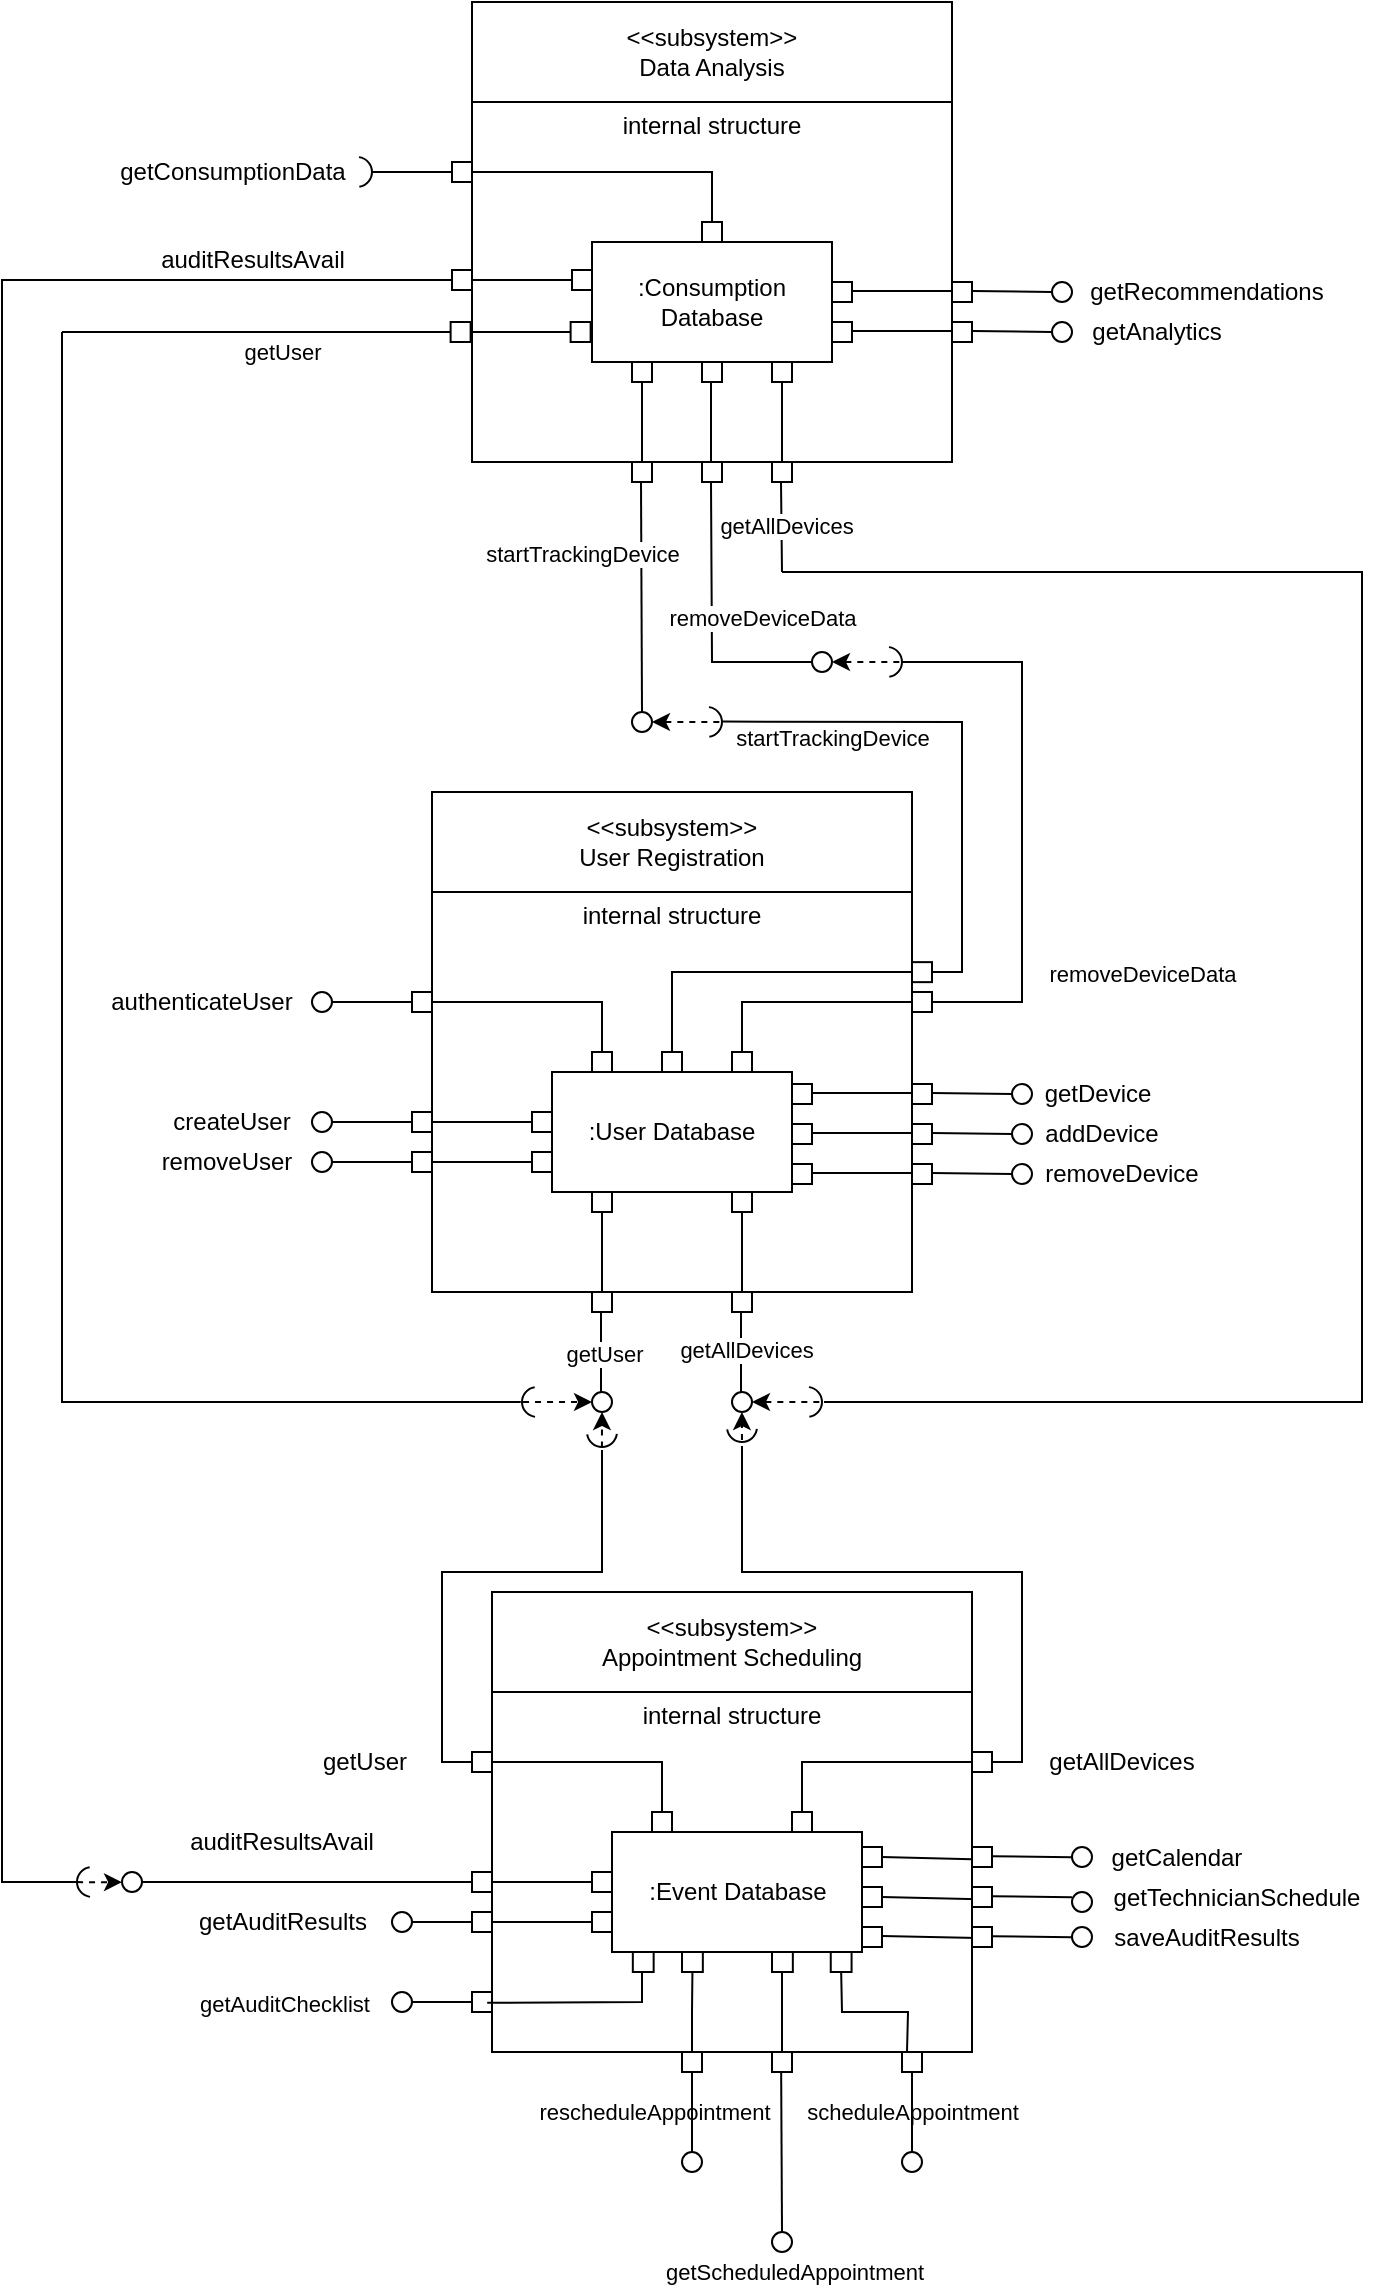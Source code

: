 <mxfile version="22.0.4" type="device">
  <diagram name="Page-1" id="dHleDttF6AtllguyhROY">
    <mxGraphModel dx="1395" dy="1728" grid="1" gridSize="10" guides="1" tooltips="1" connect="1" arrows="1" fold="1" page="1" pageScale="1" pageWidth="850" pageHeight="1100" math="0" shadow="0">
      <root>
        <mxCell id="0" />
        <mxCell id="1" parent="0" />
        <mxCell id="Sj_7jXGFg_JzI0JZr41N-35" value="" style="endArrow=none;html=1;rounded=0;" parent="1" edge="1">
          <mxGeometry width="50" height="50" relative="1" as="geometry">
            <mxPoint x="130" y="-5" as="sourcePoint" />
            <mxPoint x="130" y="-5" as="targetPoint" />
          </mxGeometry>
        </mxCell>
        <mxCell id="Sj_7jXGFg_JzI0JZr41N-37" value="" style="endArrow=none;html=1;rounded=0;" parent="1" edge="1">
          <mxGeometry width="50" height="50" relative="1" as="geometry">
            <mxPoint x="120" y="5" as="sourcePoint" />
            <mxPoint x="120" y="5" as="targetPoint" />
          </mxGeometry>
        </mxCell>
        <mxCell id="Sj_7jXGFg_JzI0JZr41N-39" value="" style="endArrow=none;html=1;rounded=0;" parent="1" edge="1">
          <mxGeometry width="50" height="50" relative="1" as="geometry">
            <mxPoint x="130" y="15" as="sourcePoint" />
            <mxPoint x="130" y="15" as="targetPoint" />
          </mxGeometry>
        </mxCell>
        <mxCell id="Odqidb019zM3sSSgfW9l-13" value="" style="group" parent="1" vertex="1" connectable="0">
          <mxGeometry x="255" y="410" width="240" height="305" as="geometry" />
        </mxCell>
        <mxCell id="Odqidb019zM3sSSgfW9l-10" value="" style="rounded=0;whiteSpace=wrap;html=1;" parent="Odqidb019zM3sSSgfW9l-13" vertex="1">
          <mxGeometry width="240" height="230" as="geometry" />
        </mxCell>
        <mxCell id="Odqidb019zM3sSSgfW9l-11" value="" style="rounded=0;whiteSpace=wrap;html=1;" parent="Odqidb019zM3sSSgfW9l-13" vertex="1">
          <mxGeometry y="-20" width="240" height="50" as="geometry" />
        </mxCell>
        <mxCell id="Odqidb019zM3sSSgfW9l-12" value="&amp;lt;&amp;lt;subsystem&amp;gt;&amp;gt; User Registration" style="text;html=1;strokeColor=none;fillColor=none;align=center;verticalAlign=middle;whiteSpace=wrap;rounded=0;" parent="Odqidb019zM3sSSgfW9l-13" vertex="1">
          <mxGeometry x="65" y="-16.75" width="110" height="43.5" as="geometry" />
        </mxCell>
        <mxCell id="Odqidb019zM3sSSgfW9l-15" value="internal structure" style="text;html=1;strokeColor=none;fillColor=none;align=center;verticalAlign=middle;whiteSpace=wrap;rounded=0;" parent="Odqidb019zM3sSSgfW9l-13" vertex="1">
          <mxGeometry x="60" y="26.75" width="120" height="30" as="geometry" />
        </mxCell>
        <mxCell id="Odqidb019zM3sSSgfW9l-17" value="" style="group" parent="Odqidb019zM3sSSgfW9l-13" vertex="1" connectable="0">
          <mxGeometry x="60" y="120" width="120" height="60" as="geometry" />
        </mxCell>
        <mxCell id="Odqidb019zM3sSSgfW9l-14" value="" style="rounded=0;whiteSpace=wrap;html=1;" parent="Odqidb019zM3sSSgfW9l-17" vertex="1">
          <mxGeometry width="120" height="60" as="geometry" />
        </mxCell>
        <mxCell id="Odqidb019zM3sSSgfW9l-16" value=":User Database" style="text;html=1;strokeColor=none;fillColor=none;align=center;verticalAlign=middle;whiteSpace=wrap;rounded=0;" parent="Odqidb019zM3sSSgfW9l-17" vertex="1">
          <mxGeometry x="15" y="15" width="90" height="30" as="geometry" />
        </mxCell>
        <mxCell id="Odqidb019zM3sSSgfW9l-55" value="" style="rounded=0;whiteSpace=wrap;html=1;" parent="Odqidb019zM3sSSgfW9l-13" vertex="1">
          <mxGeometry x="80" y="110" width="10" height="10" as="geometry" />
        </mxCell>
        <mxCell id="Odqidb019zM3sSSgfW9l-56" value="" style="rounded=0;whiteSpace=wrap;html=1;" parent="Odqidb019zM3sSSgfW9l-13" vertex="1">
          <mxGeometry x="150" y="110" width="10" height="10" as="geometry" />
        </mxCell>
        <mxCell id="Odqidb019zM3sSSgfW9l-25" value="" style="rounded=0;whiteSpace=wrap;html=1;" parent="Odqidb019zM3sSSgfW9l-13" vertex="1">
          <mxGeometry x="50" y="140" width="10" height="10" as="geometry" />
        </mxCell>
        <mxCell id="Odqidb019zM3sSSgfW9l-39" value="" style="rounded=0;whiteSpace=wrap;html=1;" parent="Odqidb019zM3sSSgfW9l-13" vertex="1">
          <mxGeometry x="50" y="160" width="10" height="10" as="geometry" />
        </mxCell>
        <mxCell id="Odqidb019zM3sSSgfW9l-34" value="" style="rounded=0;whiteSpace=wrap;html=1;" parent="Odqidb019zM3sSSgfW9l-13" vertex="1">
          <mxGeometry x="-10" y="140" width="10" height="10" as="geometry" />
        </mxCell>
        <mxCell id="Odqidb019zM3sSSgfW9l-27" value="" style="endArrow=none;html=1;rounded=0;entryX=0;entryY=0.5;entryDx=0;entryDy=0;" parent="Odqidb019zM3sSSgfW9l-13" source="Odqidb019zM3sSSgfW9l-34" target="Odqidb019zM3sSSgfW9l-25" edge="1">
          <mxGeometry width="50" height="50" relative="1" as="geometry">
            <mxPoint x="-50" y="145" as="sourcePoint" />
            <mxPoint x="20" y="145" as="targetPoint" />
          </mxGeometry>
        </mxCell>
        <mxCell id="Odqidb019zM3sSSgfW9l-71" value="" style="rounded=0;whiteSpace=wrap;html=1;" parent="Odqidb019zM3sSSgfW9l-13" vertex="1">
          <mxGeometry x="180" y="146" width="10" height="10" as="geometry" />
        </mxCell>
        <mxCell id="Odqidb019zM3sSSgfW9l-72" value="" style="rounded=0;whiteSpace=wrap;html=1;" parent="Odqidb019zM3sSSgfW9l-13" vertex="1">
          <mxGeometry x="180" y="166" width="10" height="10" as="geometry" />
        </mxCell>
        <mxCell id="Odqidb019zM3sSSgfW9l-73" value="" style="rounded=0;whiteSpace=wrap;html=1;" parent="Odqidb019zM3sSSgfW9l-13" vertex="1">
          <mxGeometry x="80" y="180" width="10" height="10" as="geometry" />
        </mxCell>
        <mxCell id="Odqidb019zM3sSSgfW9l-74" value="" style="rounded=0;whiteSpace=wrap;html=1;" parent="Odqidb019zM3sSSgfW9l-13" vertex="1">
          <mxGeometry x="150" y="180" width="10" height="10" as="geometry" />
        </mxCell>
        <mxCell id="Odqidb019zM3sSSgfW9l-76" value="" style="endArrow=none;html=1;rounded=0;exitX=1;exitY=0.5;exitDx=0;exitDy=0;entryX=0;entryY=0.5;entryDx=0;entryDy=0;" parent="Odqidb019zM3sSSgfW9l-13" edge="1">
          <mxGeometry width="50" height="50" relative="1" as="geometry">
            <mxPoint x="190" y="170.5" as="sourcePoint" />
            <mxPoint x="240" y="170.5" as="targetPoint" />
            <Array as="points" />
          </mxGeometry>
        </mxCell>
        <mxCell id="Odqidb019zM3sSSgfW9l-77" value="" style="endArrow=none;html=1;rounded=0;exitX=1;exitY=0.5;exitDx=0;exitDy=0;entryX=0;entryY=0.5;entryDx=0;entryDy=0;" parent="Odqidb019zM3sSSgfW9l-13" edge="1">
          <mxGeometry width="50" height="50" relative="1" as="geometry">
            <mxPoint x="190" y="150.5" as="sourcePoint" />
            <mxPoint x="240" y="150.5" as="targetPoint" />
            <Array as="points" />
          </mxGeometry>
        </mxCell>
        <mxCell id="Odqidb019zM3sSSgfW9l-87" value="" style="rounded=0;whiteSpace=wrap;html=1;" parent="Odqidb019zM3sSSgfW9l-13" vertex="1">
          <mxGeometry x="80" y="230" width="10" height="10" as="geometry" />
        </mxCell>
        <mxCell id="Odqidb019zM3sSSgfW9l-86" value="" style="endArrow=none;html=1;rounded=0;entryX=0.5;entryY=1;entryDx=0;entryDy=0;exitX=0.5;exitY=0;exitDx=0;exitDy=0;" parent="Odqidb019zM3sSSgfW9l-13" source="Odqidb019zM3sSSgfW9l-87" target="Odqidb019zM3sSSgfW9l-73" edge="1">
          <mxGeometry width="50" height="50" relative="1" as="geometry">
            <mxPoint x="170" y="210" as="sourcePoint" />
            <mxPoint x="220" y="160" as="targetPoint" />
          </mxGeometry>
        </mxCell>
        <mxCell id="Odqidb019zM3sSSgfW9l-98" value="" style="rounded=0;whiteSpace=wrap;html=1;" parent="Odqidb019zM3sSSgfW9l-13" vertex="1">
          <mxGeometry x="150" y="230" width="10" height="10" as="geometry" />
        </mxCell>
        <mxCell id="Odqidb019zM3sSSgfW9l-99" value="" style="endArrow=none;html=1;rounded=0;entryX=0.5;entryY=1;entryDx=0;entryDy=0;exitX=0.5;exitY=0;exitDx=0;exitDy=0;" parent="Odqidb019zM3sSSgfW9l-13" source="Odqidb019zM3sSSgfW9l-98" target="Odqidb019zM3sSSgfW9l-74" edge="1">
          <mxGeometry width="50" height="50" relative="1" as="geometry">
            <mxPoint x="220" y="210" as="sourcePoint" />
            <mxPoint x="145" y="190" as="targetPoint" />
          </mxGeometry>
        </mxCell>
        <mxCell id="Odqidb019zM3sSSgfW9l-89" value="" style="endArrow=none;html=1;rounded=0;entryX=0.5;entryY=1;entryDx=0;entryDy=0;exitX=0.5;exitY=0;exitDx=0;exitDy=0;" parent="Odqidb019zM3sSSgfW9l-13" edge="1">
          <mxGeometry width="50" height="50" relative="1" as="geometry">
            <mxPoint x="84.5" y="280" as="sourcePoint" />
            <mxPoint x="84.5" y="240" as="targetPoint" />
          </mxGeometry>
        </mxCell>
        <mxCell id="Odqidb019zM3sSSgfW9l-101" value="getUser" style="edgeLabel;html=1;align=center;verticalAlign=middle;resizable=0;points=[];" parent="Odqidb019zM3sSSgfW9l-89" vertex="1" connectable="0">
          <mxGeometry x="-0.05" relative="1" as="geometry">
            <mxPoint x="1" as="offset" />
          </mxGeometry>
        </mxCell>
        <mxCell id="Odqidb019zM3sSSgfW9l-100" value="" style="endArrow=none;html=1;rounded=0;entryX=0.5;entryY=1;entryDx=0;entryDy=0;exitX=0.5;exitY=0;exitDx=0;exitDy=0;" parent="Odqidb019zM3sSSgfW9l-13" edge="1">
          <mxGeometry width="50" height="50" relative="1" as="geometry">
            <mxPoint x="154.5" y="280" as="sourcePoint" />
            <mxPoint x="154.5" y="240" as="targetPoint" />
          </mxGeometry>
        </mxCell>
        <mxCell id="Odqidb019zM3sSSgfW9l-102" value="getAllDevices" style="edgeLabel;html=1;align=center;verticalAlign=middle;resizable=0;points=[];" parent="Odqidb019zM3sSSgfW9l-100" vertex="1" connectable="0">
          <mxGeometry x="0.05" y="-1" relative="1" as="geometry">
            <mxPoint x="1" as="offset" />
          </mxGeometry>
        </mxCell>
        <mxCell id="Odqidb019zM3sSSgfW9l-105" value="" style="ellipse;whiteSpace=wrap;html=1;" parent="Odqidb019zM3sSSgfW9l-13" vertex="1">
          <mxGeometry x="80" y="280" width="10" height="10" as="geometry" />
        </mxCell>
        <mxCell id="Odqidb019zM3sSSgfW9l-106" value="" style="ellipse;whiteSpace=wrap;html=1;" parent="Odqidb019zM3sSSgfW9l-13" vertex="1">
          <mxGeometry x="150" y="280" width="10" height="10" as="geometry" />
        </mxCell>
        <mxCell id="Odqidb019zM3sSSgfW9l-287" value="" style="rounded=0;whiteSpace=wrap;html=1;" parent="Odqidb019zM3sSSgfW9l-13" vertex="1">
          <mxGeometry x="115" y="110" width="10" height="10" as="geometry" />
        </mxCell>
        <mxCell id="Odqidb019zM3sSSgfW9l-304" value="" style="verticalLabelPosition=bottom;verticalAlign=top;html=1;shape=mxgraph.basic.arc;startAngle=0.521;endAngle=0.975;rotation=-180;" parent="Odqidb019zM3sSSgfW9l-13" vertex="1">
          <mxGeometry x="180" y="277.5" width="15" height="15" as="geometry" />
        </mxCell>
        <mxCell id="Odqidb019zM3sSSgfW9l-309" value="" style="verticalLabelPosition=bottom;verticalAlign=top;html=1;shape=mxgraph.basic.arc;startAngle=0.521;endAngle=0.975;rotation=-90;" parent="Odqidb019zM3sSSgfW9l-13" vertex="1">
          <mxGeometry x="147.5" y="290" width="15" height="15" as="geometry" />
        </mxCell>
        <mxCell id="2CTEPww6coDi6PycwEIm-10" style="edgeStyle=orthogonalEdgeStyle;rounded=0;orthogonalLoop=1;jettySize=auto;html=1;entryX=0.5;entryY=1;entryDx=0;entryDy=0;dashed=1;" parent="Odqidb019zM3sSSgfW9l-13" edge="1">
          <mxGeometry relative="1" as="geometry">
            <mxPoint x="154.95" y="290" as="targetPoint" />
            <mxPoint x="155" y="310" as="sourcePoint" />
          </mxGeometry>
        </mxCell>
        <mxCell id="2CTEPww6coDi6PycwEIm-11" style="edgeStyle=orthogonalEdgeStyle;rounded=0;orthogonalLoop=1;jettySize=auto;html=1;exitX=0.089;exitY=0.501;exitDx=0;exitDy=0;exitPerimeter=0;entryX=1;entryY=0.5;entryDx=0;entryDy=0;dashed=1;" parent="Odqidb019zM3sSSgfW9l-13" source="Odqidb019zM3sSSgfW9l-304" target="Odqidb019zM3sSSgfW9l-106" edge="1">
          <mxGeometry relative="1" as="geometry">
            <mxPoint x="150" y="284.95" as="targetPoint" />
            <mxPoint x="116" y="284.95" as="sourcePoint" />
          </mxGeometry>
        </mxCell>
        <mxCell id="tNBDgdADxHBjt_RJ42FM-6" value="" style="rounded=0;whiteSpace=wrap;html=1;" parent="Odqidb019zM3sSSgfW9l-13" vertex="1">
          <mxGeometry x="180" y="126" width="10" height="10" as="geometry" />
        </mxCell>
        <mxCell id="tNBDgdADxHBjt_RJ42FM-7" value="" style="endArrow=none;html=1;rounded=0;exitX=1;exitY=0.5;exitDx=0;exitDy=0;entryX=0;entryY=0.5;entryDx=0;entryDy=0;" parent="Odqidb019zM3sSSgfW9l-13" edge="1">
          <mxGeometry width="50" height="50" relative="1" as="geometry">
            <mxPoint x="190" y="130.5" as="sourcePoint" />
            <mxPoint x="240" y="130.5" as="targetPoint" />
            <Array as="points" />
          </mxGeometry>
        </mxCell>
        <mxCell id="Odqidb019zM3sSSgfW9l-22" value="" style="endArrow=none;html=1;rounded=0;" parent="1" source="Odqidb019zM3sSSgfW9l-25" edge="1">
          <mxGeometry width="50" height="50" relative="1" as="geometry">
            <mxPoint x="205" y="554.5" as="sourcePoint" />
            <mxPoint x="315" y="554.5" as="targetPoint" />
          </mxGeometry>
        </mxCell>
        <mxCell id="Odqidb019zM3sSSgfW9l-28" value="" style="ellipse;whiteSpace=wrap;html=1;" parent="1" vertex="1">
          <mxGeometry x="195" y="550" width="10" height="10" as="geometry" />
        </mxCell>
        <mxCell id="Odqidb019zM3sSSgfW9l-35" value="" style="endArrow=none;html=1;rounded=0;" parent="1" target="Odqidb019zM3sSSgfW9l-34" edge="1">
          <mxGeometry width="50" height="50" relative="1" as="geometry">
            <mxPoint x="205" y="555" as="sourcePoint" />
            <mxPoint x="310" y="555" as="targetPoint" />
          </mxGeometry>
        </mxCell>
        <mxCell id="Odqidb019zM3sSSgfW9l-37" value="createUser" style="text;html=1;strokeColor=none;fillColor=none;align=center;verticalAlign=middle;whiteSpace=wrap;rounded=0;" parent="1" vertex="1">
          <mxGeometry x="120" y="540" width="70" height="30" as="geometry" />
        </mxCell>
        <mxCell id="Odqidb019zM3sSSgfW9l-40" value="" style="endArrow=none;html=1;rounded=0;" parent="1" target="Odqidb019zM3sSSgfW9l-41" edge="1">
          <mxGeometry width="50" height="50" relative="1" as="geometry">
            <mxPoint x="205" y="575" as="sourcePoint" />
            <mxPoint x="310" y="575" as="targetPoint" />
          </mxGeometry>
        </mxCell>
        <mxCell id="Odqidb019zM3sSSgfW9l-41" value="" style="rounded=0;whiteSpace=wrap;html=1;" parent="1" vertex="1">
          <mxGeometry x="245" y="570" width="10" height="10" as="geometry" />
        </mxCell>
        <mxCell id="Odqidb019zM3sSSgfW9l-43" value="removeUser" style="text;html=1;strokeColor=none;fillColor=none;align=center;verticalAlign=middle;whiteSpace=wrap;rounded=0;" parent="1" vertex="1">
          <mxGeometry x="110" y="560" width="85" height="30" as="geometry" />
        </mxCell>
        <mxCell id="Odqidb019zM3sSSgfW9l-45" value="" style="endArrow=none;html=1;rounded=0;exitX=1;exitY=0.5;exitDx=0;exitDy=0;entryX=0;entryY=0.5;entryDx=0;entryDy=0;" parent="1" source="Odqidb019zM3sSSgfW9l-41" target="Odqidb019zM3sSSgfW9l-39" edge="1">
          <mxGeometry width="50" height="50" relative="1" as="geometry">
            <mxPoint x="273" y="565" as="sourcePoint" />
            <mxPoint x="275" y="575" as="targetPoint" />
            <Array as="points" />
          </mxGeometry>
        </mxCell>
        <mxCell id="Odqidb019zM3sSSgfW9l-46" value="" style="ellipse;whiteSpace=wrap;html=1;" parent="1" vertex="1">
          <mxGeometry x="195" y="570" width="10" height="10" as="geometry" />
        </mxCell>
        <mxCell id="Odqidb019zM3sSSgfW9l-47" value="" style="endArrow=none;html=1;rounded=0;entryX=0.5;entryY=0;entryDx=0;entryDy=0;" parent="1" source="Odqidb019zM3sSSgfW9l-63" target="Odqidb019zM3sSSgfW9l-55" edge="1">
          <mxGeometry width="50" height="50" relative="1" as="geometry">
            <mxPoint x="205" y="500" as="sourcePoint" />
            <mxPoint x="355" y="510" as="targetPoint" />
            <Array as="points">
              <mxPoint x="340" y="495" />
            </Array>
          </mxGeometry>
        </mxCell>
        <mxCell id="Odqidb019zM3sSSgfW9l-49" value="authenticateUser" style="text;html=1;strokeColor=none;fillColor=none;align=center;verticalAlign=middle;whiteSpace=wrap;rounded=0;" parent="1" vertex="1">
          <mxGeometry x="85" y="480" width="110" height="30" as="geometry" />
        </mxCell>
        <mxCell id="Odqidb019zM3sSSgfW9l-50" value="" style="ellipse;whiteSpace=wrap;html=1;" parent="1" vertex="1">
          <mxGeometry x="195" y="490" width="10" height="10" as="geometry" />
        </mxCell>
        <mxCell id="Odqidb019zM3sSSgfW9l-57" value="" style="endArrow=none;html=1;rounded=0;exitX=0.5;exitY=0;exitDx=0;exitDy=0;entryX=-0.004;entryY=0.496;entryDx=0;entryDy=0;entryPerimeter=0;" parent="1" source="Odqidb019zM3sSSgfW9l-56" target="tNBDgdADxHBjt_RJ42FM-19" edge="1">
          <mxGeometry width="50" height="50" relative="1" as="geometry">
            <mxPoint x="345" y="500" as="sourcePoint" />
            <mxPoint x="550" y="320" as="targetPoint" />
            <Array as="points">
              <mxPoint x="410" y="495" />
              <mxPoint x="550" y="495" />
              <mxPoint x="550" y="325" />
            </Array>
          </mxGeometry>
        </mxCell>
        <mxCell id="tNBDgdADxHBjt_RJ42FM-23" value="removeDeviceData" style="edgeLabel;html=1;align=center;verticalAlign=middle;resizable=0;points=[];" parent="Odqidb019zM3sSSgfW9l-57" vertex="1" connectable="0">
          <mxGeometry x="0.38" y="-1" relative="1" as="geometry">
            <mxPoint x="59" y="93" as="offset" />
          </mxGeometry>
        </mxCell>
        <mxCell id="Odqidb019zM3sSSgfW9l-62" value="getDevice" style="text;html=1;strokeColor=none;fillColor=none;align=center;verticalAlign=middle;whiteSpace=wrap;rounded=0;" parent="1" vertex="1">
          <mxGeometry x="553" y="526" width="70" height="30" as="geometry" />
        </mxCell>
        <mxCell id="Odqidb019zM3sSSgfW9l-64" value="" style="endArrow=none;html=1;rounded=0;entryX=0;entryY=0.5;entryDx=0;entryDy=0;" parent="1" source="Odqidb019zM3sSSgfW9l-50" target="Odqidb019zM3sSSgfW9l-63" edge="1">
          <mxGeometry width="50" height="50" relative="1" as="geometry">
            <mxPoint x="205" y="495" as="sourcePoint" />
            <mxPoint x="350" y="520" as="targetPoint" />
            <Array as="points" />
          </mxGeometry>
        </mxCell>
        <mxCell id="Odqidb019zM3sSSgfW9l-63" value="" style="rounded=0;whiteSpace=wrap;html=1;" parent="1" vertex="1">
          <mxGeometry x="245" y="490" width="10" height="10" as="geometry" />
        </mxCell>
        <mxCell id="Odqidb019zM3sSSgfW9l-65" value="" style="rounded=0;whiteSpace=wrap;html=1;" parent="1" vertex="1">
          <mxGeometry x="495" y="556" width="10" height="10" as="geometry" />
        </mxCell>
        <mxCell id="Odqidb019zM3sSSgfW9l-66" value="" style="rounded=0;whiteSpace=wrap;html=1;" parent="1" vertex="1">
          <mxGeometry x="495" y="576" width="10" height="10" as="geometry" />
        </mxCell>
        <mxCell id="Odqidb019zM3sSSgfW9l-67" value="" style="rounded=0;whiteSpace=wrap;html=1;" parent="1" vertex="1">
          <mxGeometry x="495" y="490" width="10" height="10" as="geometry" />
        </mxCell>
        <mxCell id="Odqidb019zM3sSSgfW9l-80" value="addDevice" style="text;html=1;strokeColor=none;fillColor=none;align=center;verticalAlign=middle;whiteSpace=wrap;rounded=0;" parent="1" vertex="1">
          <mxGeometry x="555" y="546" width="70" height="30" as="geometry" />
        </mxCell>
        <mxCell id="Odqidb019zM3sSSgfW9l-81" value="" style="endArrow=none;html=1;rounded=0;exitX=1;exitY=0.5;exitDx=0;exitDy=0;" parent="1" source="Odqidb019zM3sSSgfW9l-78" edge="1">
          <mxGeometry width="50" height="50" relative="1" as="geometry">
            <mxPoint x="505" y="560.5" as="sourcePoint" />
            <mxPoint x="545" y="561" as="targetPoint" />
            <Array as="points" />
          </mxGeometry>
        </mxCell>
        <mxCell id="Odqidb019zM3sSSgfW9l-82" value="" style="endArrow=none;html=1;rounded=0;exitX=1;exitY=0.5;exitDx=0;exitDy=0;" parent="1" target="Odqidb019zM3sSSgfW9l-78" edge="1">
          <mxGeometry width="50" height="50" relative="1" as="geometry">
            <mxPoint x="505" y="560.5" as="sourcePoint" />
            <mxPoint x="545" y="561" as="targetPoint" />
            <Array as="points" />
          </mxGeometry>
        </mxCell>
        <mxCell id="Odqidb019zM3sSSgfW9l-78" value="" style="ellipse;whiteSpace=wrap;html=1;" parent="1" vertex="1">
          <mxGeometry x="545" y="556" width="10" height="10" as="geometry" />
        </mxCell>
        <mxCell id="Odqidb019zM3sSSgfW9l-83" value="removeDevice" style="text;html=1;strokeColor=none;fillColor=none;align=center;verticalAlign=middle;whiteSpace=wrap;rounded=0;" parent="1" vertex="1">
          <mxGeometry x="555" y="566" width="90" height="30" as="geometry" />
        </mxCell>
        <mxCell id="Odqidb019zM3sSSgfW9l-84" value="" style="endArrow=none;html=1;rounded=0;exitX=1;exitY=0.5;exitDx=0;exitDy=0;" parent="1" target="Odqidb019zM3sSSgfW9l-85" edge="1">
          <mxGeometry width="50" height="50" relative="1" as="geometry">
            <mxPoint x="505" y="580.5" as="sourcePoint" />
            <mxPoint x="545" y="581" as="targetPoint" />
            <Array as="points" />
          </mxGeometry>
        </mxCell>
        <mxCell id="Odqidb019zM3sSSgfW9l-85" value="" style="ellipse;whiteSpace=wrap;html=1;" parent="1" vertex="1">
          <mxGeometry x="545" y="576" width="10" height="10" as="geometry" />
        </mxCell>
        <mxCell id="Odqidb019zM3sSSgfW9l-164" value="" style="group" parent="1" vertex="1" connectable="0">
          <mxGeometry x="275" y="-5" width="240" height="290" as="geometry" />
        </mxCell>
        <mxCell id="Odqidb019zM3sSSgfW9l-165" value="" style="rounded=0;whiteSpace=wrap;html=1;" parent="Odqidb019zM3sSSgfW9l-164" vertex="1">
          <mxGeometry width="240" height="230" as="geometry" />
        </mxCell>
        <mxCell id="Odqidb019zM3sSSgfW9l-166" value="" style="rounded=0;whiteSpace=wrap;html=1;" parent="Odqidb019zM3sSSgfW9l-164" vertex="1">
          <mxGeometry width="240" height="50" as="geometry" />
        </mxCell>
        <mxCell id="Odqidb019zM3sSSgfW9l-167" value="&amp;lt;&amp;lt;subsystem&amp;gt;&amp;gt; Data Analysis" style="text;html=1;strokeColor=none;fillColor=none;align=center;verticalAlign=middle;whiteSpace=wrap;rounded=0;" parent="Odqidb019zM3sSSgfW9l-164" vertex="1">
          <mxGeometry x="65" y="3.25" width="110" height="43.5" as="geometry" />
        </mxCell>
        <mxCell id="Odqidb019zM3sSSgfW9l-168" value="internal structure" style="text;html=1;strokeColor=none;fillColor=none;align=center;verticalAlign=middle;whiteSpace=wrap;rounded=0;" parent="Odqidb019zM3sSSgfW9l-164" vertex="1">
          <mxGeometry x="60" y="46.75" width="120" height="30" as="geometry" />
        </mxCell>
        <mxCell id="Odqidb019zM3sSSgfW9l-169" value="" style="group" parent="Odqidb019zM3sSSgfW9l-164" vertex="1" connectable="0">
          <mxGeometry x="60" y="120" width="120" height="60" as="geometry" />
        </mxCell>
        <mxCell id="Odqidb019zM3sSSgfW9l-170" value="" style="rounded=0;whiteSpace=wrap;html=1;" parent="Odqidb019zM3sSSgfW9l-169" vertex="1">
          <mxGeometry width="120" height="60" as="geometry" />
        </mxCell>
        <mxCell id="Odqidb019zM3sSSgfW9l-171" value=":Consumption Database" style="text;html=1;strokeColor=none;fillColor=none;align=center;verticalAlign=middle;whiteSpace=wrap;rounded=0;" parent="Odqidb019zM3sSSgfW9l-169" vertex="1">
          <mxGeometry x="15" y="15" width="90" height="30" as="geometry" />
        </mxCell>
        <mxCell id="Odqidb019zM3sSSgfW9l-172" value="" style="rounded=0;whiteSpace=wrap;html=1;" parent="Odqidb019zM3sSSgfW9l-164" vertex="1">
          <mxGeometry x="115" y="110" width="10" height="10" as="geometry" />
        </mxCell>
        <mxCell id="Odqidb019zM3sSSgfW9l-175" value="" style="rounded=0;whiteSpace=wrap;html=1;" parent="Odqidb019zM3sSSgfW9l-164" vertex="1">
          <mxGeometry x="50" y="134" width="10" height="10" as="geometry" />
        </mxCell>
        <mxCell id="Odqidb019zM3sSSgfW9l-178" value="" style="rounded=0;whiteSpace=wrap;html=1;" parent="Odqidb019zM3sSSgfW9l-164" vertex="1">
          <mxGeometry x="180" y="140" width="10" height="10" as="geometry" />
        </mxCell>
        <mxCell id="Odqidb019zM3sSSgfW9l-179" value="" style="rounded=0;whiteSpace=wrap;html=1;" parent="Odqidb019zM3sSSgfW9l-164" vertex="1">
          <mxGeometry x="180" y="160" width="10" height="10" as="geometry" />
        </mxCell>
        <mxCell id="Odqidb019zM3sSSgfW9l-180" value="" style="rounded=0;whiteSpace=wrap;html=1;" parent="Odqidb019zM3sSSgfW9l-164" vertex="1">
          <mxGeometry x="80" y="180" width="10" height="10" as="geometry" />
        </mxCell>
        <mxCell id="Odqidb019zM3sSSgfW9l-181" value="" style="rounded=0;whiteSpace=wrap;html=1;" parent="Odqidb019zM3sSSgfW9l-164" vertex="1">
          <mxGeometry x="150" y="180" width="10" height="10" as="geometry" />
        </mxCell>
        <mxCell id="Odqidb019zM3sSSgfW9l-182" value="" style="endArrow=none;html=1;rounded=0;exitX=1;exitY=0.5;exitDx=0;exitDy=0;entryX=0;entryY=0.5;entryDx=0;entryDy=0;" parent="Odqidb019zM3sSSgfW9l-164" edge="1">
          <mxGeometry width="50" height="50" relative="1" as="geometry">
            <mxPoint x="190" y="164.5" as="sourcePoint" />
            <mxPoint x="240" y="164.5" as="targetPoint" />
            <Array as="points" />
          </mxGeometry>
        </mxCell>
        <mxCell id="Odqidb019zM3sSSgfW9l-183" value="" style="endArrow=none;html=1;rounded=0;exitX=1;exitY=0.5;exitDx=0;exitDy=0;entryX=0;entryY=0.5;entryDx=0;entryDy=0;" parent="Odqidb019zM3sSSgfW9l-164" edge="1">
          <mxGeometry width="50" height="50" relative="1" as="geometry">
            <mxPoint x="190" y="144.5" as="sourcePoint" />
            <mxPoint x="240" y="144.5" as="targetPoint" />
            <Array as="points" />
          </mxGeometry>
        </mxCell>
        <mxCell id="Odqidb019zM3sSSgfW9l-184" value="" style="rounded=0;whiteSpace=wrap;html=1;" parent="Odqidb019zM3sSSgfW9l-164" vertex="1">
          <mxGeometry x="80" y="230" width="10" height="10" as="geometry" />
        </mxCell>
        <mxCell id="Odqidb019zM3sSSgfW9l-185" value="" style="endArrow=none;html=1;rounded=0;entryX=0.5;entryY=1;entryDx=0;entryDy=0;exitX=0.5;exitY=0;exitDx=0;exitDy=0;" parent="Odqidb019zM3sSSgfW9l-164" source="Odqidb019zM3sSSgfW9l-184" target="Odqidb019zM3sSSgfW9l-180" edge="1">
          <mxGeometry width="50" height="50" relative="1" as="geometry">
            <mxPoint x="170" y="210" as="sourcePoint" />
            <mxPoint x="220" y="160" as="targetPoint" />
          </mxGeometry>
        </mxCell>
        <mxCell id="Odqidb019zM3sSSgfW9l-186" value="" style="rounded=0;whiteSpace=wrap;html=1;" parent="Odqidb019zM3sSSgfW9l-164" vertex="1">
          <mxGeometry x="150" y="230" width="10" height="10" as="geometry" />
        </mxCell>
        <mxCell id="Odqidb019zM3sSSgfW9l-187" value="" style="endArrow=none;html=1;rounded=0;entryX=0.5;entryY=1;entryDx=0;entryDy=0;exitX=0.5;exitY=0;exitDx=0;exitDy=0;" parent="Odqidb019zM3sSSgfW9l-164" source="Odqidb019zM3sSSgfW9l-186" target="Odqidb019zM3sSSgfW9l-181" edge="1">
          <mxGeometry width="50" height="50" relative="1" as="geometry">
            <mxPoint x="220" y="210" as="sourcePoint" />
            <mxPoint x="145" y="190" as="targetPoint" />
          </mxGeometry>
        </mxCell>
        <mxCell id="Odqidb019zM3sSSgfW9l-188" value="" style="endArrow=none;html=1;rounded=0;entryX=0.5;entryY=1;entryDx=0;entryDy=0;exitX=0.5;exitY=0;exitDx=0;exitDy=0;" parent="Odqidb019zM3sSSgfW9l-164" source="Odqidb019zM3sSSgfW9l-297" edge="1">
          <mxGeometry width="50" height="50" relative="1" as="geometry">
            <mxPoint x="85" y="290" as="sourcePoint" />
            <mxPoint x="84.5" y="240" as="targetPoint" />
          </mxGeometry>
        </mxCell>
        <mxCell id="Odqidb019zM3sSSgfW9l-189" value="startTrackingDevice" style="edgeLabel;html=1;align=center;verticalAlign=middle;resizable=0;points=[];" parent="Odqidb019zM3sSSgfW9l-188" vertex="1" connectable="0">
          <mxGeometry x="-0.05" relative="1" as="geometry">
            <mxPoint x="-30" y="-25" as="offset" />
          </mxGeometry>
        </mxCell>
        <mxCell id="Odqidb019zM3sSSgfW9l-190" value="" style="endArrow=none;html=1;rounded=0;entryX=0.5;entryY=1;entryDx=0;entryDy=0;" parent="Odqidb019zM3sSSgfW9l-164" edge="1">
          <mxGeometry width="50" height="50" relative="1" as="geometry">
            <mxPoint x="155" y="285" as="sourcePoint" />
            <mxPoint x="154.5" y="240" as="targetPoint" />
          </mxGeometry>
        </mxCell>
        <mxCell id="Odqidb019zM3sSSgfW9l-191" value="getAllDevices" style="edgeLabel;html=1;align=center;verticalAlign=middle;resizable=0;points=[];" parent="Odqidb019zM3sSSgfW9l-190" vertex="1" connectable="0">
          <mxGeometry x="0.05" y="-1" relative="1" as="geometry">
            <mxPoint x="1" as="offset" />
          </mxGeometry>
        </mxCell>
        <mxCell id="Odqidb019zM3sSSgfW9l-230" value="" style="rounded=0;whiteSpace=wrap;html=1;" parent="Odqidb019zM3sSSgfW9l-164" vertex="1">
          <mxGeometry x="115" y="180" width="10" height="10" as="geometry" />
        </mxCell>
        <mxCell id="Odqidb019zM3sSSgfW9l-231" value="" style="endArrow=none;html=1;rounded=0;entryX=0.5;entryY=1;entryDx=0;entryDy=0;exitX=0.5;exitY=0;exitDx=0;exitDy=0;" parent="Odqidb019zM3sSSgfW9l-164" edge="1">
          <mxGeometry width="50" height="50" relative="1" as="geometry">
            <mxPoint x="119.5" y="230" as="sourcePoint" />
            <mxPoint x="119.5" y="190" as="targetPoint" />
          </mxGeometry>
        </mxCell>
        <mxCell id="Odqidb019zM3sSSgfW9l-232" value="" style="endArrow=none;html=1;rounded=0;entryX=0.5;entryY=1;entryDx=0;entryDy=0;exitX=0;exitY=0.5;exitDx=0;exitDy=0;" parent="Odqidb019zM3sSSgfW9l-164" source="tNBDgdADxHBjt_RJ42FM-14" edge="1">
          <mxGeometry width="50" height="50" relative="1" as="geometry">
            <mxPoint x="165" y="330" as="sourcePoint" />
            <mxPoint x="119.5" y="240" as="targetPoint" />
            <Array as="points">
              <mxPoint x="120" y="330" />
            </Array>
          </mxGeometry>
        </mxCell>
        <mxCell id="Odqidb019zM3sSSgfW9l-233" value="removeDeviceData" style="edgeLabel;html=1;align=center;verticalAlign=middle;resizable=0;points=[];" parent="Odqidb019zM3sSSgfW9l-232" vertex="1" connectable="0">
          <mxGeometry x="0.05" y="-1" relative="1" as="geometry">
            <mxPoint x="24" y="1" as="offset" />
          </mxGeometry>
        </mxCell>
        <mxCell id="Odqidb019zM3sSSgfW9l-234" value="" style="rounded=0;whiteSpace=wrap;html=1;" parent="Odqidb019zM3sSSgfW9l-164" vertex="1">
          <mxGeometry x="115" y="230" width="10" height="10" as="geometry" />
        </mxCell>
        <mxCell id="Odqidb019zM3sSSgfW9l-194" value="" style="endArrow=none;html=1;rounded=0;" parent="1" edge="1">
          <mxGeometry width="50" height="50" relative="1" as="geometry">
            <mxPoint x="335" y="113.5" as="sourcePoint" />
            <mxPoint x="335" y="113.5" as="targetPoint" />
          </mxGeometry>
        </mxCell>
        <mxCell id="Odqidb019zM3sSSgfW9l-198" value="" style="endArrow=none;html=1;rounded=0;exitX=-0.033;exitY=0.504;exitDx=0;exitDy=0;exitPerimeter=0;" parent="1" source="Odqidb019zM3sSSgfW9l-238" target="Odqidb019zM3sSSgfW9l-199" edge="1">
          <mxGeometry width="50" height="50" relative="1" as="geometry">
            <mxPoint x="30" y="205" as="sourcePoint" />
            <mxPoint x="330" y="205" as="targetPoint" />
            <Array as="points">
              <mxPoint x="40" y="935" />
              <mxPoint x="40" y="134" />
            </Array>
          </mxGeometry>
        </mxCell>
        <mxCell id="Odqidb019zM3sSSgfW9l-199" value="" style="rounded=0;whiteSpace=wrap;html=1;" parent="1" vertex="1">
          <mxGeometry x="265" y="129" width="10" height="10" as="geometry" />
        </mxCell>
        <mxCell id="Odqidb019zM3sSSgfW9l-200" value="auditResultsAvail" style="text;html=1;strokeColor=none;fillColor=none;align=center;verticalAlign=middle;whiteSpace=wrap;rounded=0;" parent="1" vertex="1">
          <mxGeometry x="112.5" y="109" width="105" height="30" as="geometry" />
        </mxCell>
        <mxCell id="Odqidb019zM3sSSgfW9l-201" value="" style="endArrow=none;html=1;rounded=0;exitX=1;exitY=0.5;exitDx=0;exitDy=0;entryX=0;entryY=0.5;entryDx=0;entryDy=0;" parent="1" source="Odqidb019zM3sSSgfW9l-199" target="Odqidb019zM3sSSgfW9l-175" edge="1">
          <mxGeometry width="50" height="50" relative="1" as="geometry">
            <mxPoint x="293" y="124" as="sourcePoint" />
            <mxPoint x="295" y="134" as="targetPoint" />
            <Array as="points" />
          </mxGeometry>
        </mxCell>
        <mxCell id="Odqidb019zM3sSSgfW9l-203" value="" style="endArrow=none;html=1;rounded=0;entryX=0.5;entryY=0;entryDx=0;entryDy=0;" parent="1" source="Odqidb019zM3sSSgfW9l-210" target="Odqidb019zM3sSSgfW9l-172" edge="1">
          <mxGeometry width="50" height="50" relative="1" as="geometry">
            <mxPoint x="225" y="85" as="sourcePoint" />
            <mxPoint x="375" y="95" as="targetPoint" />
            <Array as="points">
              <mxPoint x="395" y="80" />
            </Array>
          </mxGeometry>
        </mxCell>
        <mxCell id="Odqidb019zM3sSSgfW9l-204" value="getConsumptionData" style="text;html=1;strokeColor=none;fillColor=none;align=center;verticalAlign=middle;whiteSpace=wrap;rounded=0;" parent="1" vertex="1">
          <mxGeometry x="92.5" y="65" width="125" height="30" as="geometry" />
        </mxCell>
        <mxCell id="Odqidb019zM3sSSgfW9l-209" value="" style="endArrow=none;html=1;rounded=0;entryX=0;entryY=0.5;entryDx=0;entryDy=0;" parent="1" source="Odqidb019zM3sSSgfW9l-235" target="Odqidb019zM3sSSgfW9l-210" edge="1">
          <mxGeometry width="50" height="50" relative="1" as="geometry">
            <mxPoint x="225" y="80" as="sourcePoint" />
            <mxPoint x="370" y="105" as="targetPoint" />
            <Array as="points" />
          </mxGeometry>
        </mxCell>
        <mxCell id="Odqidb019zM3sSSgfW9l-210" value="" style="rounded=0;whiteSpace=wrap;html=1;" parent="1" vertex="1">
          <mxGeometry x="265" y="75" width="10" height="10" as="geometry" />
        </mxCell>
        <mxCell id="Odqidb019zM3sSSgfW9l-211" value="" style="rounded=0;whiteSpace=wrap;html=1;" parent="1" vertex="1">
          <mxGeometry x="515" y="135" width="10" height="10" as="geometry" />
        </mxCell>
        <mxCell id="Odqidb019zM3sSSgfW9l-212" value="" style="rounded=0;whiteSpace=wrap;html=1;" parent="1" vertex="1">
          <mxGeometry x="515" y="155" width="10" height="10" as="geometry" />
        </mxCell>
        <mxCell id="Odqidb019zM3sSSgfW9l-214" value="getRecommendations" style="text;html=1;strokeColor=none;fillColor=none;align=center;verticalAlign=middle;whiteSpace=wrap;rounded=0;" parent="1" vertex="1">
          <mxGeometry x="575" y="125" width="135" height="30" as="geometry" />
        </mxCell>
        <mxCell id="Odqidb019zM3sSSgfW9l-215" value="" style="endArrow=none;html=1;rounded=0;exitX=1;exitY=0.5;exitDx=0;exitDy=0;" parent="1" source="Odqidb019zM3sSSgfW9l-217" edge="1">
          <mxGeometry width="50" height="50" relative="1" as="geometry">
            <mxPoint x="525" y="139.5" as="sourcePoint" />
            <mxPoint x="565" y="140" as="targetPoint" />
            <Array as="points" />
          </mxGeometry>
        </mxCell>
        <mxCell id="Odqidb019zM3sSSgfW9l-216" value="" style="endArrow=none;html=1;rounded=0;exitX=1;exitY=0.5;exitDx=0;exitDy=0;" parent="1" target="Odqidb019zM3sSSgfW9l-217" edge="1">
          <mxGeometry width="50" height="50" relative="1" as="geometry">
            <mxPoint x="525" y="139.5" as="sourcePoint" />
            <mxPoint x="565" y="140" as="targetPoint" />
            <Array as="points" />
          </mxGeometry>
        </mxCell>
        <mxCell id="Odqidb019zM3sSSgfW9l-217" value="" style="ellipse;whiteSpace=wrap;html=1;" parent="1" vertex="1">
          <mxGeometry x="565" y="135" width="10" height="10" as="geometry" />
        </mxCell>
        <mxCell id="Odqidb019zM3sSSgfW9l-218" value="getAnalytics" style="text;html=1;strokeColor=none;fillColor=none;align=center;verticalAlign=middle;whiteSpace=wrap;rounded=0;" parent="1" vertex="1">
          <mxGeometry x="575" y="145" width="85" height="30" as="geometry" />
        </mxCell>
        <mxCell id="Odqidb019zM3sSSgfW9l-219" value="" style="endArrow=none;html=1;rounded=0;exitX=1;exitY=0.5;exitDx=0;exitDy=0;" parent="1" target="Odqidb019zM3sSSgfW9l-220" edge="1">
          <mxGeometry width="50" height="50" relative="1" as="geometry">
            <mxPoint x="525" y="159.5" as="sourcePoint" />
            <mxPoint x="565" y="160" as="targetPoint" />
            <Array as="points" />
          </mxGeometry>
        </mxCell>
        <mxCell id="Odqidb019zM3sSSgfW9l-220" value="" style="ellipse;whiteSpace=wrap;html=1;" parent="1" vertex="1">
          <mxGeometry x="565" y="155" width="10" height="10" as="geometry" />
        </mxCell>
        <mxCell id="Odqidb019zM3sSSgfW9l-222" value="" style="endArrow=none;html=1;rounded=0;exitX=-0.04;exitY=0.5;exitDx=0;exitDy=0;exitPerimeter=0;" parent="1" source="Odqidb019zM3sSSgfW9l-302" edge="1">
          <mxGeometry width="50" height="50" relative="1" as="geometry">
            <mxPoint x="296.8" y="695" as="sourcePoint" />
            <mxPoint x="70" y="160" as="targetPoint" />
            <Array as="points">
              <mxPoint x="70" y="695" />
            </Array>
          </mxGeometry>
        </mxCell>
        <mxCell id="Odqidb019zM3sSSgfW9l-228" value="" style="endArrow=none;html=1;rounded=0;exitX=-0.067;exitY=0.5;exitDx=0;exitDy=0;exitPerimeter=0;" parent="1" source="Odqidb019zM3sSSgfW9l-304" edge="1">
          <mxGeometry width="50" height="50" relative="1" as="geometry">
            <mxPoint x="448.523" y="695" as="sourcePoint" />
            <mxPoint x="430" y="280" as="targetPoint" />
            <Array as="points">
              <mxPoint x="720" y="695" />
              <mxPoint x="720" y="280" />
            </Array>
          </mxGeometry>
        </mxCell>
        <mxCell id="Odqidb019zM3sSSgfW9l-236" value="" style="endArrow=none;html=1;rounded=0;entryX=0;entryY=0.5;entryDx=0;entryDy=0;" parent="1" target="Odqidb019zM3sSSgfW9l-235" edge="1">
          <mxGeometry width="50" height="50" relative="1" as="geometry">
            <mxPoint x="225" y="80" as="sourcePoint" />
            <mxPoint x="265" y="80" as="targetPoint" />
            <Array as="points" />
          </mxGeometry>
        </mxCell>
        <mxCell id="Odqidb019zM3sSSgfW9l-235" value="" style="verticalLabelPosition=bottom;verticalAlign=top;html=1;shape=mxgraph.basic.arc;startAngle=0.521;endAngle=0.975;rotation=-180;" parent="1" vertex="1">
          <mxGeometry x="210" y="72.5" width="15" height="15" as="geometry" />
        </mxCell>
        <mxCell id="Odqidb019zM3sSSgfW9l-238" value="" style="verticalLabelPosition=bottom;verticalAlign=top;html=1;shape=mxgraph.basic.arc;startAngle=0.521;endAngle=0.975;rotation=0;" parent="1" vertex="1">
          <mxGeometry x="77.5" y="927.5" width="15" height="15" as="geometry" />
        </mxCell>
        <mxCell id="Odqidb019zM3sSSgfW9l-239" value="" style="rounded=0;whiteSpace=wrap;html=1;" parent="1" vertex="1">
          <mxGeometry x="285" y="790" width="240" height="230" as="geometry" />
        </mxCell>
        <mxCell id="Odqidb019zM3sSSgfW9l-240" value="" style="rounded=0;whiteSpace=wrap;html=1;" parent="1" vertex="1">
          <mxGeometry x="285" y="790" width="240" height="50" as="geometry" />
        </mxCell>
        <mxCell id="Odqidb019zM3sSSgfW9l-241" value="&amp;lt;&amp;lt;subsystem&amp;gt;&amp;gt; Appointment Scheduling" style="text;html=1;strokeColor=none;fillColor=none;align=center;verticalAlign=middle;whiteSpace=wrap;rounded=0;" parent="1" vertex="1">
          <mxGeometry x="330" y="793.25" width="150" height="43.5" as="geometry" />
        </mxCell>
        <mxCell id="Odqidb019zM3sSSgfW9l-242" value="internal structure" style="text;html=1;strokeColor=none;fillColor=none;align=center;verticalAlign=middle;whiteSpace=wrap;rounded=0;" parent="1" vertex="1">
          <mxGeometry x="345" y="836.75" width="120" height="30" as="geometry" />
        </mxCell>
        <mxCell id="Odqidb019zM3sSSgfW9l-243" value="" style="group" parent="1" vertex="1" connectable="0">
          <mxGeometry x="345" y="910" width="125" height="170" as="geometry" />
        </mxCell>
        <mxCell id="Odqidb019zM3sSSgfW9l-244" value="" style="rounded=0;whiteSpace=wrap;html=1;" parent="Odqidb019zM3sSSgfW9l-243" vertex="1">
          <mxGeometry width="125.0" height="60" as="geometry" />
        </mxCell>
        <mxCell id="Odqidb019zM3sSSgfW9l-245" value=":Event Database" style="text;html=1;strokeColor=none;fillColor=none;align=center;verticalAlign=middle;whiteSpace=wrap;rounded=0;" parent="Odqidb019zM3sSSgfW9l-243" vertex="1">
          <mxGeometry x="15.625" y="15" width="93.75" height="30" as="geometry" />
        </mxCell>
        <mxCell id="ccdz3tlJugQCHkgPQedL-1" value="" style="rounded=0;whiteSpace=wrap;html=1;" parent="Odqidb019zM3sSSgfW9l-243" vertex="1">
          <mxGeometry x="10.417" y="60" width="10.417" height="10" as="geometry" />
        </mxCell>
        <mxCell id="oz1drgRUqVcayd0StCBX-5" value="" style="rounded=0;whiteSpace=wrap;html=1;" vertex="1" parent="Odqidb019zM3sSSgfW9l-243">
          <mxGeometry x="109.375" y="60" width="10.417" height="10" as="geometry" />
        </mxCell>
        <mxCell id="oz1drgRUqVcayd0StCBX-54" value="rescheduleAppointment" style="edgeLabel;html=1;align=center;verticalAlign=middle;resizable=0;points=[];" vertex="1" connectable="0" parent="Odqidb019zM3sSSgfW9l-243">
          <mxGeometry x="20.83" y="140.003" as="geometry" />
        </mxCell>
        <mxCell id="oz1drgRUqVcayd0StCBX-55" value="" style="rounded=0;whiteSpace=wrap;html=1;" vertex="1" parent="Odqidb019zM3sSSgfW9l-243">
          <mxGeometry x="35" y="110" width="10" height="10" as="geometry" />
        </mxCell>
        <mxCell id="oz1drgRUqVcayd0StCBX-56" value="" style="endArrow=none;html=1;rounded=0;entryX=0.5;entryY=1;entryDx=0;entryDy=0;exitX=0.5;exitY=0;exitDx=0;exitDy=0;" edge="1" parent="Odqidb019zM3sSSgfW9l-243">
          <mxGeometry width="50" height="50" relative="1" as="geometry">
            <mxPoint x="40" y="160" as="sourcePoint" />
            <mxPoint x="40" y="120" as="targetPoint" />
          </mxGeometry>
        </mxCell>
        <mxCell id="oz1drgRUqVcayd0StCBX-57" value="" style="ellipse;whiteSpace=wrap;html=1;" vertex="1" parent="Odqidb019zM3sSSgfW9l-243">
          <mxGeometry x="35" y="160" width="10" height="10" as="geometry" />
        </mxCell>
        <mxCell id="oz1drgRUqVcayd0StCBX-58" value="" style="rounded=0;whiteSpace=wrap;html=1;" vertex="1" parent="Odqidb019zM3sSSgfW9l-243">
          <mxGeometry x="35.005" y="60" width="10.417" height="10" as="geometry" />
        </mxCell>
        <mxCell id="oz1drgRUqVcayd0StCBX-59" value="" style="endArrow=none;html=1;rounded=0;entryX=0.5;entryY=1;entryDx=0;entryDy=0;exitX=0.5;exitY=0;exitDx=0;exitDy=0;" edge="1" parent="Odqidb019zM3sSSgfW9l-243" source="oz1drgRUqVcayd0StCBX-55" target="oz1drgRUqVcayd0StCBX-58">
          <mxGeometry width="50" height="50" relative="1" as="geometry">
            <mxPoint x="-35" y="190" as="sourcePoint" />
            <mxPoint x="64" y="70" as="targetPoint" />
            <Array as="points">
              <mxPoint x="40" y="90" />
            </Array>
          </mxGeometry>
        </mxCell>
        <mxCell id="oz1drgRUqVcayd0StCBX-71" value="" style="endArrow=none;html=1;rounded=0;entryX=0.5;entryY=1;entryDx=0;entryDy=0;exitX=0.5;exitY=0;exitDx=0;exitDy=0;" edge="1" parent="Odqidb019zM3sSSgfW9l-243">
          <mxGeometry width="50" height="50" relative="1" as="geometry">
            <mxPoint x="85" y="110" as="sourcePoint" />
            <mxPoint x="85" y="70" as="targetPoint" />
          </mxGeometry>
        </mxCell>
        <mxCell id="oz1drgRUqVcayd0StCBX-72" value="" style="rounded=0;whiteSpace=wrap;html=1;" vertex="1" parent="Odqidb019zM3sSSgfW9l-243">
          <mxGeometry x="80" y="110" width="10" height="10" as="geometry" />
        </mxCell>
        <mxCell id="oz1drgRUqVcayd0StCBX-73" value="" style="endArrow=none;html=1;rounded=0;entryX=0.5;entryY=1;entryDx=0;entryDy=0;" edge="1" parent="Odqidb019zM3sSSgfW9l-243">
          <mxGeometry width="50" height="50" relative="1" as="geometry">
            <mxPoint x="85" y="200" as="sourcePoint" />
            <mxPoint x="84.58" y="120" as="targetPoint" />
          </mxGeometry>
        </mxCell>
        <mxCell id="Odqidb019zM3sSSgfW9l-246" value="" style="rounded=0;whiteSpace=wrap;html=1;" parent="1" vertex="1">
          <mxGeometry x="365" y="900" width="10" height="10" as="geometry" />
        </mxCell>
        <mxCell id="Odqidb019zM3sSSgfW9l-247" value="" style="rounded=0;whiteSpace=wrap;html=1;" parent="1" vertex="1">
          <mxGeometry x="435" y="900" width="10" height="10" as="geometry" />
        </mxCell>
        <mxCell id="Odqidb019zM3sSSgfW9l-248" value="" style="rounded=0;whiteSpace=wrap;html=1;" parent="1" vertex="1">
          <mxGeometry x="335" y="930" width="10" height="10" as="geometry" />
        </mxCell>
        <mxCell id="Odqidb019zM3sSSgfW9l-249" value="" style="rounded=0;whiteSpace=wrap;html=1;" parent="1" vertex="1">
          <mxGeometry x="335" y="950" width="10" height="10" as="geometry" />
        </mxCell>
        <mxCell id="Odqidb019zM3sSSgfW9l-250" value="" style="rounded=0;whiteSpace=wrap;html=1;" parent="1" vertex="1">
          <mxGeometry x="275" y="930" width="10" height="10" as="geometry" />
        </mxCell>
        <mxCell id="Odqidb019zM3sSSgfW9l-251" value="" style="endArrow=none;html=1;rounded=0;entryX=0;entryY=0.5;entryDx=0;entryDy=0;" parent="1" source="Odqidb019zM3sSSgfW9l-250" target="Odqidb019zM3sSSgfW9l-248" edge="1">
          <mxGeometry width="50" height="50" relative="1" as="geometry">
            <mxPoint x="235" y="935" as="sourcePoint" />
            <mxPoint x="305" y="935" as="targetPoint" />
          </mxGeometry>
        </mxCell>
        <mxCell id="Odqidb019zM3sSSgfW9l-256" value="" style="endArrow=none;html=1;rounded=0;exitX=1;exitY=0.5;exitDx=0;exitDy=0;entryX=1.014;entryY=0.668;entryDx=0;entryDy=0;entryPerimeter=0;" parent="1" edge="1" target="Odqidb019zM3sSSgfW9l-239" source="Odqidb019zM3sSSgfW9l-253">
          <mxGeometry width="50" height="50" relative="1" as="geometry">
            <mxPoint x="475" y="954.5" as="sourcePoint" />
            <mxPoint x="525" y="954.5" as="targetPoint" />
            <Array as="points" />
          </mxGeometry>
        </mxCell>
        <mxCell id="Odqidb019zM3sSSgfW9l-257" value="" style="endArrow=none;html=1;rounded=0;exitX=1;exitY=0.5;exitDx=0;exitDy=0;entryX=1;entryY=0.581;entryDx=0;entryDy=0;entryPerimeter=0;" parent="1" edge="1" target="Odqidb019zM3sSSgfW9l-239" source="Odqidb019zM3sSSgfW9l-252">
          <mxGeometry width="50" height="50" relative="1" as="geometry">
            <mxPoint x="475" y="934.5" as="sourcePoint" />
            <mxPoint x="525" y="934.5" as="targetPoint" />
            <Array as="points" />
          </mxGeometry>
        </mxCell>
        <mxCell id="Odqidb019zM3sSSgfW9l-260" value="" style="endArrow=none;html=1;rounded=0;" parent="1" source="Odqidb019zM3sSSgfW9l-248" edge="1">
          <mxGeometry width="50" height="50" relative="1" as="geometry">
            <mxPoint x="235" y="934.5" as="sourcePoint" />
            <mxPoint x="345" y="934.5" as="targetPoint" />
          </mxGeometry>
        </mxCell>
        <mxCell id="2CTEPww6coDi6PycwEIm-7" style="edgeStyle=orthogonalEdgeStyle;rounded=0;orthogonalLoop=1;jettySize=auto;html=1;exitX=0.002;exitY=0.504;exitDx=0;exitDy=0;exitPerimeter=0;entryX=0;entryY=0.5;entryDx=0;entryDy=0;dashed=1;" parent="1" source="Odqidb019zM3sSSgfW9l-238" target="Odqidb019zM3sSSgfW9l-261" edge="1">
          <mxGeometry relative="1" as="geometry" />
        </mxCell>
        <mxCell id="Odqidb019zM3sSSgfW9l-261" value="" style="ellipse;whiteSpace=wrap;html=1;" parent="1" vertex="1">
          <mxGeometry x="100" y="930" width="10" height="10" as="geometry" />
        </mxCell>
        <mxCell id="Odqidb019zM3sSSgfW9l-262" value="" style="endArrow=none;html=1;rounded=0;exitX=1;exitY=0.5;exitDx=0;exitDy=0;" parent="1" source="Odqidb019zM3sSSgfW9l-261" target="Odqidb019zM3sSSgfW9l-250" edge="1">
          <mxGeometry width="50" height="50" relative="1" as="geometry">
            <mxPoint x="235" y="935" as="sourcePoint" />
            <mxPoint x="340" y="935" as="targetPoint" />
          </mxGeometry>
        </mxCell>
        <mxCell id="Odqidb019zM3sSSgfW9l-263" value="getCalendar" style="text;html=1;strokeColor=none;fillColor=none;align=center;verticalAlign=middle;whiteSpace=wrap;rounded=0;" parent="1" vertex="1">
          <mxGeometry x="585" y="907.5" width="85" height="30" as="geometry" />
        </mxCell>
        <mxCell id="Odqidb019zM3sSSgfW9l-264" value="" style="endArrow=none;html=1;rounded=0;" parent="1" source="Odqidb019zM3sSSgfW9l-268" target="Odqidb019zM3sSSgfW9l-265" edge="1">
          <mxGeometry width="50" height="50" relative="1" as="geometry">
            <mxPoint x="235" y="955" as="sourcePoint" />
            <mxPoint x="340" y="955" as="targetPoint" />
          </mxGeometry>
        </mxCell>
        <mxCell id="Odqidb019zM3sSSgfW9l-265" value="" style="rounded=0;whiteSpace=wrap;html=1;" parent="1" vertex="1">
          <mxGeometry x="275" y="950" width="10" height="10" as="geometry" />
        </mxCell>
        <mxCell id="Odqidb019zM3sSSgfW9l-266" value="getTechnicianSchedule" style="text;html=1;strokeColor=none;fillColor=none;align=center;verticalAlign=middle;whiteSpace=wrap;rounded=0;" parent="1" vertex="1">
          <mxGeometry x="585" y="927.5" width="145" height="30" as="geometry" />
        </mxCell>
        <mxCell id="Odqidb019zM3sSSgfW9l-267" value="" style="endArrow=none;html=1;rounded=0;exitX=1;exitY=0.5;exitDx=0;exitDy=0;entryX=0;entryY=0.5;entryDx=0;entryDy=0;" parent="1" source="Odqidb019zM3sSSgfW9l-265" target="Odqidb019zM3sSSgfW9l-249" edge="1">
          <mxGeometry width="50" height="50" relative="1" as="geometry">
            <mxPoint x="303" y="945" as="sourcePoint" />
            <mxPoint x="305" y="955" as="targetPoint" />
            <Array as="points" />
          </mxGeometry>
        </mxCell>
        <mxCell id="Odqidb019zM3sSSgfW9l-269" value="" style="endArrow=none;html=1;rounded=0;entryX=0.5;entryY=0;entryDx=0;entryDy=0;" parent="1" source="Odqidb019zM3sSSgfW9l-275" target="Odqidb019zM3sSSgfW9l-246" edge="1">
          <mxGeometry width="50" height="50" relative="1" as="geometry">
            <mxPoint x="235" y="880" as="sourcePoint" />
            <mxPoint x="385" y="890" as="targetPoint" />
            <Array as="points">
              <mxPoint x="370" y="875" />
            </Array>
          </mxGeometry>
        </mxCell>
        <mxCell id="Odqidb019zM3sSSgfW9l-272" value="" style="endArrow=none;html=1;rounded=0;exitX=0.5;exitY=0;exitDx=0;exitDy=0;" parent="1" source="Odqidb019zM3sSSgfW9l-247" edge="1">
          <mxGeometry width="50" height="50" relative="1" as="geometry">
            <mxPoint x="375" y="880" as="sourcePoint" />
            <mxPoint x="410" y="720" as="targetPoint" />
            <Array as="points">
              <mxPoint x="440" y="875" />
              <mxPoint x="550" y="875" />
              <mxPoint x="550" y="780" />
              <mxPoint x="410" y="780" />
            </Array>
          </mxGeometry>
        </mxCell>
        <mxCell id="Odqidb019zM3sSSgfW9l-273" value="getAllDevices" style="text;html=1;strokeColor=none;fillColor=none;align=center;verticalAlign=middle;whiteSpace=wrap;rounded=0;" parent="1" vertex="1">
          <mxGeometry x="565" y="860" width="70" height="30" as="geometry" />
        </mxCell>
        <mxCell id="Odqidb019zM3sSSgfW9l-275" value="" style="rounded=0;whiteSpace=wrap;html=1;" parent="1" vertex="1">
          <mxGeometry x="275" y="870" width="10" height="10" as="geometry" />
        </mxCell>
        <mxCell id="Odqidb019zM3sSSgfW9l-276" value="" style="rounded=0;whiteSpace=wrap;html=1;" parent="1" vertex="1">
          <mxGeometry x="525" y="917.5" width="10" height="10" as="geometry" />
        </mxCell>
        <mxCell id="Odqidb019zM3sSSgfW9l-277" value="" style="rounded=0;whiteSpace=wrap;html=1;" parent="1" vertex="1">
          <mxGeometry x="525" y="937.5" width="10" height="10" as="geometry" />
        </mxCell>
        <mxCell id="Odqidb019zM3sSSgfW9l-278" value="" style="rounded=0;whiteSpace=wrap;html=1;" parent="1" vertex="1">
          <mxGeometry x="525" y="870" width="10" height="10" as="geometry" />
        </mxCell>
        <mxCell id="Odqidb019zM3sSSgfW9l-279" value="getAuditResults" style="text;html=1;strokeColor=none;fillColor=none;align=center;verticalAlign=middle;whiteSpace=wrap;rounded=0;" parent="1" vertex="1">
          <mxGeometry x="127.5" y="940" width="105" height="30" as="geometry" />
        </mxCell>
        <mxCell id="Odqidb019zM3sSSgfW9l-281" value="" style="endArrow=none;html=1;rounded=0;exitX=1;exitY=0.5;exitDx=0;exitDy=0;" parent="1" edge="1">
          <mxGeometry width="50" height="50" relative="1" as="geometry">
            <mxPoint x="535" y="922.08" as="sourcePoint" />
            <mxPoint x="575" y="922.58" as="targetPoint" />
            <Array as="points" />
          </mxGeometry>
        </mxCell>
        <mxCell id="Odqidb019zM3sSSgfW9l-282" value="" style="ellipse;whiteSpace=wrap;html=1;" parent="1" vertex="1">
          <mxGeometry x="575" y="917.5" width="10" height="10" as="geometry" />
        </mxCell>
        <mxCell id="Odqidb019zM3sSSgfW9l-283" value="auditResultsAvail" style="text;html=1;strokeColor=none;fillColor=none;align=center;verticalAlign=middle;whiteSpace=wrap;rounded=0;" parent="1" vertex="1">
          <mxGeometry x="130" y="900" width="100" height="30" as="geometry" />
        </mxCell>
        <mxCell id="Odqidb019zM3sSSgfW9l-284" value="" style="endArrow=none;html=1;rounded=0;exitX=1;exitY=0.5;exitDx=0;exitDy=0;" parent="1" edge="1">
          <mxGeometry width="50" height="50" relative="1" as="geometry">
            <mxPoint x="535" y="942.08" as="sourcePoint" />
            <mxPoint x="575" y="942.58" as="targetPoint" />
            <Array as="points" />
          </mxGeometry>
        </mxCell>
        <mxCell id="Odqidb019zM3sSSgfW9l-285" value="" style="ellipse;whiteSpace=wrap;html=1;" parent="1" vertex="1">
          <mxGeometry x="575" y="940" width="10" height="10" as="geometry" />
        </mxCell>
        <mxCell id="Odqidb019zM3sSSgfW9l-288" value="" style="endArrow=none;html=1;rounded=0;exitX=0.5;exitY=0;exitDx=0;exitDy=0;entryX=0;entryY=0.513;entryDx=0;entryDy=0;entryPerimeter=0;" parent="1" source="Odqidb019zM3sSSgfW9l-287" target="tNBDgdADxHBjt_RJ42FM-17" edge="1">
          <mxGeometry width="50" height="50" relative="1" as="geometry">
            <mxPoint x="372.5" y="511.75" as="sourcePoint" />
            <mxPoint x="550" y="441.995" as="targetPoint" />
            <Array as="points">
              <mxPoint x="375" y="480" />
              <mxPoint x="520" y="480" />
              <mxPoint x="520" y="355" />
            </Array>
          </mxGeometry>
        </mxCell>
        <mxCell id="tNBDgdADxHBjt_RJ42FM-22" value="startTrackingDevice" style="edgeLabel;html=1;align=center;verticalAlign=middle;resizable=0;points=[];" parent="Odqidb019zM3sSSgfW9l-288" vertex="1" connectable="0">
          <mxGeometry x="0.322" relative="1" as="geometry">
            <mxPoint x="-65" y="-18" as="offset" />
          </mxGeometry>
        </mxCell>
        <mxCell id="Odqidb019zM3sSSgfW9l-297" value="" style="ellipse;whiteSpace=wrap;html=1;" parent="1" vertex="1">
          <mxGeometry x="355" y="350" width="10" height="10" as="geometry" />
        </mxCell>
        <mxCell id="Odqidb019zM3sSSgfW9l-302" value="" style="verticalLabelPosition=bottom;verticalAlign=top;html=1;shape=mxgraph.basic.arc;startAngle=0.521;endAngle=0.975;rotation=0;" parent="1" vertex="1">
          <mxGeometry x="300" y="687.5" width="15" height="15" as="geometry" />
        </mxCell>
        <mxCell id="Odqidb019zM3sSSgfW9l-294" value="" style="rounded=0;whiteSpace=wrap;html=1;" parent="1" vertex="1">
          <mxGeometry x="495" y="475.07" width="10" height="10" as="geometry" />
        </mxCell>
        <mxCell id="Odqidb019zM3sSSgfW9l-308" value="" style="verticalLabelPosition=bottom;verticalAlign=top;html=1;shape=mxgraph.basic.arc;startAngle=0.521;endAngle=0.975;rotation=-90;" parent="1" vertex="1">
          <mxGeometry x="332.5" y="702.5" width="15" height="15" as="geometry" />
        </mxCell>
        <mxCell id="Odqidb019zM3sSSgfW9l-310" value="" style="endArrow=none;html=1;rounded=0;entryX=-0.1;entryY=0.5;entryDx=0;entryDy=0;entryPerimeter=0;exitX=0;exitY=0.5;exitDx=0;exitDy=0;" parent="1" source="Odqidb019zM3sSSgfW9l-275" target="Odqidb019zM3sSSgfW9l-308" edge="1">
          <mxGeometry width="50" height="50" relative="1" as="geometry">
            <mxPoint x="240" y="880" as="sourcePoint" />
            <mxPoint x="267.5" y="816.75" as="targetPoint" />
            <Array as="points">
              <mxPoint x="260" y="875" />
              <mxPoint x="260" y="830" />
              <mxPoint x="260" y="780" />
              <mxPoint x="340" y="780" />
            </Array>
          </mxGeometry>
        </mxCell>
        <mxCell id="Odqidb019zM3sSSgfW9l-311" value="getUser" style="text;html=1;strokeColor=none;fillColor=none;align=center;verticalAlign=middle;whiteSpace=wrap;rounded=0;" parent="1" vertex="1">
          <mxGeometry x="194" y="860" width="55" height="30" as="geometry" />
        </mxCell>
        <mxCell id="Odqidb019zM3sSSgfW9l-314" value="" style="endArrow=none;html=1;rounded=0;" parent="1" target="Odqidb019zM3sSSgfW9l-268" edge="1">
          <mxGeometry width="50" height="50" relative="1" as="geometry">
            <mxPoint x="235" y="955" as="sourcePoint" />
            <mxPoint x="275" y="955" as="targetPoint" />
          </mxGeometry>
        </mxCell>
        <mxCell id="Odqidb019zM3sSSgfW9l-268" value="" style="ellipse;whiteSpace=wrap;html=1;" parent="1" vertex="1">
          <mxGeometry x="235" y="950" width="10" height="10" as="geometry" />
        </mxCell>
        <mxCell id="2CTEPww6coDi6PycwEIm-8" style="edgeStyle=orthogonalEdgeStyle;rounded=0;orthogonalLoop=1;jettySize=auto;html=1;exitX=0.035;exitY=0.499;exitDx=0;exitDy=0;exitPerimeter=0;entryX=0;entryY=0.5;entryDx=0;entryDy=0;dashed=1;" parent="1" source="Odqidb019zM3sSSgfW9l-302" target="Odqidb019zM3sSSgfW9l-105" edge="1">
          <mxGeometry relative="1" as="geometry">
            <mxPoint x="310" y="694.981" as="targetPoint" />
          </mxGeometry>
        </mxCell>
        <mxCell id="2CTEPww6coDi6PycwEIm-9" style="edgeStyle=orthogonalEdgeStyle;rounded=0;orthogonalLoop=1;jettySize=auto;html=1;exitX=-0.017;exitY=0.498;exitDx=0;exitDy=0;exitPerimeter=0;entryX=0.5;entryY=1;entryDx=0;entryDy=0;dashed=1;" parent="1" source="Odqidb019zM3sSSgfW9l-308" target="Odqidb019zM3sSSgfW9l-105" edge="1">
          <mxGeometry relative="1" as="geometry">
            <mxPoint x="345" y="705" as="targetPoint" />
            <mxPoint x="311" y="705" as="sourcePoint" />
          </mxGeometry>
        </mxCell>
        <mxCell id="tNBDgdADxHBjt_RJ42FM-2" value="" style="endArrow=none;html=1;rounded=0;" parent="1" edge="1">
          <mxGeometry width="50" height="50" relative="1" as="geometry">
            <mxPoint x="334.31" y="139.5" as="sourcePoint" />
            <mxPoint x="334.31" y="139.5" as="targetPoint" />
          </mxGeometry>
        </mxCell>
        <mxCell id="tNBDgdADxHBjt_RJ42FM-1" value="" style="rounded=0;whiteSpace=wrap;html=1;" parent="1" vertex="1">
          <mxGeometry x="324.31" y="155" width="10" height="10" as="geometry" />
        </mxCell>
        <mxCell id="Odqidb019zM3sSSgfW9l-221" value="" style="endArrow=none;html=1;rounded=0;entryX=0;entryY=0.5;entryDx=0;entryDy=0;" parent="1" target="tNBDgdADxHBjt_RJ42FM-3" edge="1">
          <mxGeometry width="50" height="50" relative="1" as="geometry">
            <mxPoint x="70" y="160" as="sourcePoint" />
            <mxPoint x="360" y="285" as="targetPoint" />
          </mxGeometry>
        </mxCell>
        <mxCell id="tNBDgdADxHBjt_RJ42FM-5" value="getUser" style="edgeLabel;html=1;align=center;verticalAlign=middle;resizable=0;points=[];" parent="Odqidb019zM3sSSgfW9l-221" vertex="1" connectable="0">
          <mxGeometry x="0.112" y="-1" relative="1" as="geometry">
            <mxPoint x="2" y="9" as="offset" />
          </mxGeometry>
        </mxCell>
        <mxCell id="tNBDgdADxHBjt_RJ42FM-3" value="" style="rounded=0;whiteSpace=wrap;html=1;" parent="1" vertex="1">
          <mxGeometry x="264.31" y="155" width="10" height="10" as="geometry" />
        </mxCell>
        <mxCell id="tNBDgdADxHBjt_RJ42FM-4" value="" style="endArrow=none;html=1;rounded=0;exitX=1;exitY=0.5;exitDx=0;exitDy=0;entryX=0;entryY=0.5;entryDx=0;entryDy=0;" parent="1" source="tNBDgdADxHBjt_RJ42FM-3" target="tNBDgdADxHBjt_RJ42FM-1" edge="1">
          <mxGeometry width="50" height="50" relative="1" as="geometry">
            <mxPoint x="292.31" y="150" as="sourcePoint" />
            <mxPoint x="294.31" y="160" as="targetPoint" />
            <Array as="points" />
          </mxGeometry>
        </mxCell>
        <mxCell id="tNBDgdADxHBjt_RJ42FM-8" value="" style="rounded=0;whiteSpace=wrap;html=1;" parent="1" vertex="1">
          <mxGeometry x="495" y="536" width="10" height="10" as="geometry" />
        </mxCell>
        <mxCell id="tNBDgdADxHBjt_RJ42FM-9" value="" style="endArrow=none;html=1;rounded=0;exitX=1;exitY=0.5;exitDx=0;exitDy=0;" parent="1" source="tNBDgdADxHBjt_RJ42FM-11" edge="1">
          <mxGeometry width="50" height="50" relative="1" as="geometry">
            <mxPoint x="505" y="540.5" as="sourcePoint" />
            <mxPoint x="545" y="541" as="targetPoint" />
            <Array as="points" />
          </mxGeometry>
        </mxCell>
        <mxCell id="tNBDgdADxHBjt_RJ42FM-10" value="" style="endArrow=none;html=1;rounded=0;exitX=1;exitY=0.5;exitDx=0;exitDy=0;" parent="1" target="tNBDgdADxHBjt_RJ42FM-11" edge="1">
          <mxGeometry width="50" height="50" relative="1" as="geometry">
            <mxPoint x="505" y="540.5" as="sourcePoint" />
            <mxPoint x="545" y="541" as="targetPoint" />
            <Array as="points" />
          </mxGeometry>
        </mxCell>
        <mxCell id="tNBDgdADxHBjt_RJ42FM-11" value="" style="ellipse;whiteSpace=wrap;html=1;" parent="1" vertex="1">
          <mxGeometry x="545" y="536" width="10" height="10" as="geometry" />
        </mxCell>
        <mxCell id="tNBDgdADxHBjt_RJ42FM-14" value="" style="ellipse;whiteSpace=wrap;html=1;" parent="1" vertex="1">
          <mxGeometry x="445" y="320" width="10" height="10" as="geometry" />
        </mxCell>
        <mxCell id="tNBDgdADxHBjt_RJ42FM-17" value="" style="verticalLabelPosition=bottom;verticalAlign=top;html=1;shape=mxgraph.basic.arc;startAngle=0.521;endAngle=0.975;rotation=-180;" parent="1" vertex="1">
          <mxGeometry x="385" y="347.5" width="15" height="15" as="geometry" />
        </mxCell>
        <mxCell id="tNBDgdADxHBjt_RJ42FM-18" style="edgeStyle=orthogonalEdgeStyle;rounded=0;orthogonalLoop=1;jettySize=auto;html=1;exitX=0.089;exitY=0.501;exitDx=0;exitDy=0;exitPerimeter=0;entryX=1;entryY=0.5;entryDx=0;entryDy=0;dashed=1;" parent="1" source="tNBDgdADxHBjt_RJ42FM-17" edge="1">
          <mxGeometry relative="1" as="geometry">
            <mxPoint x="365" y="355" as="targetPoint" />
            <mxPoint x="321" y="354.95" as="sourcePoint" />
          </mxGeometry>
        </mxCell>
        <mxCell id="tNBDgdADxHBjt_RJ42FM-19" value="" style="verticalLabelPosition=bottom;verticalAlign=top;html=1;shape=mxgraph.basic.arc;startAngle=0.521;endAngle=0.975;rotation=-180;" parent="1" vertex="1">
          <mxGeometry x="475" y="317.5" width="15" height="15" as="geometry" />
        </mxCell>
        <mxCell id="tNBDgdADxHBjt_RJ42FM-20" style="edgeStyle=orthogonalEdgeStyle;rounded=0;orthogonalLoop=1;jettySize=auto;html=1;exitX=0.089;exitY=0.501;exitDx=0;exitDy=0;exitPerimeter=0;entryX=1;entryY=0.5;entryDx=0;entryDy=0;dashed=1;" parent="1" source="tNBDgdADxHBjt_RJ42FM-19" edge="1">
          <mxGeometry relative="1" as="geometry">
            <mxPoint x="455" y="325" as="targetPoint" />
            <mxPoint x="411" y="324.95" as="sourcePoint" />
          </mxGeometry>
        </mxCell>
        <mxCell id="oz1drgRUqVcayd0StCBX-27" value="scheduleAppointment" style="edgeLabel;html=1;align=center;verticalAlign=middle;resizable=0;points=[];" vertex="1" connectable="0" parent="1">
          <mxGeometry x="495" y="1050.003" as="geometry" />
        </mxCell>
        <mxCell id="ccdz3tlJugQCHkgPQedL-4" value="" style="endArrow=none;html=1;rounded=0;exitX=1;exitY=0.5;exitDx=0;exitDy=0;entryX=0;entryY=0.5;entryDx=0;entryDy=0;" parent="1" edge="1" target="ccdz3tlJugQCHkgPQedL-2" source="ccdz3tlJugQCHkgPQedL-6">
          <mxGeometry width="50" height="50" relative="1" as="geometry">
            <mxPoint x="164.5" y="1070" as="sourcePoint" />
            <mxPoint x="210" y="1030" as="targetPoint" />
          </mxGeometry>
        </mxCell>
        <mxCell id="ccdz3tlJugQCHkgPQedL-5" value="getAuditChecklist" style="edgeLabel;html=1;align=center;verticalAlign=middle;resizable=0;points=[];" parent="ccdz3tlJugQCHkgPQedL-4" vertex="1" connectable="0">
          <mxGeometry x="-0.05" relative="1" as="geometry">
            <mxPoint x="-79" y="1" as="offset" />
          </mxGeometry>
        </mxCell>
        <mxCell id="ccdz3tlJugQCHkgPQedL-6" value="" style="ellipse;whiteSpace=wrap;html=1;" parent="1" vertex="1">
          <mxGeometry x="235" y="990" width="10" height="10" as="geometry" />
        </mxCell>
        <mxCell id="ccdz3tlJugQCHkgPQedL-2" value="" style="rounded=0;whiteSpace=wrap;html=1;" parent="1" vertex="1">
          <mxGeometry x="275" y="990" width="10" height="10" as="geometry" />
        </mxCell>
        <mxCell id="oz1drgRUqVcayd0StCBX-47" value="" style="endArrow=none;html=1;rounded=0;exitX=-0.01;exitY=0.893;exitDx=0;exitDy=0;exitPerimeter=0;" edge="1" parent="1" source="Odqidb019zM3sSSgfW9l-239">
          <mxGeometry width="50" height="50" relative="1" as="geometry">
            <mxPoint x="310" y="1030" as="sourcePoint" />
            <mxPoint x="360" y="980" as="targetPoint" />
            <Array as="points">
              <mxPoint x="360" y="995" />
            </Array>
          </mxGeometry>
        </mxCell>
        <mxCell id="oz1drgRUqVcayd0StCBX-6" value="" style="rounded=0;whiteSpace=wrap;html=1;" vertex="1" parent="1">
          <mxGeometry x="490" y="1020" width="10" height="10" as="geometry" />
        </mxCell>
        <mxCell id="oz1drgRUqVcayd0StCBX-10" value="" style="endArrow=none;html=1;rounded=0;entryX=0.5;entryY=1;entryDx=0;entryDy=0;exitX=0.5;exitY=0;exitDx=0;exitDy=0;" edge="1" parent="1">
          <mxGeometry width="50" height="50" relative="1" as="geometry">
            <mxPoint x="495" y="1070" as="sourcePoint" />
            <mxPoint x="495" y="1030" as="targetPoint" />
          </mxGeometry>
        </mxCell>
        <mxCell id="oz1drgRUqVcayd0StCBX-8" value="" style="ellipse;whiteSpace=wrap;html=1;" vertex="1" parent="1">
          <mxGeometry x="490" y="1070" width="10" height="10" as="geometry" />
        </mxCell>
        <mxCell id="oz1drgRUqVcayd0StCBX-12" value="" style="endArrow=none;html=1;rounded=0;exitX=0.25;exitY=0;exitDx=0;exitDy=0;entryX=0.5;entryY=1;entryDx=0;entryDy=0;" edge="1" parent="1" source="oz1drgRUqVcayd0StCBX-6" target="oz1drgRUqVcayd0StCBX-5">
          <mxGeometry width="50" height="50" relative="1" as="geometry">
            <mxPoint x="459.58" y="1020" as="sourcePoint" />
            <mxPoint x="440" y="1080" as="targetPoint" />
            <Array as="points">
              <mxPoint x="493" y="1000" />
              <mxPoint x="460" y="1000" />
            </Array>
          </mxGeometry>
        </mxCell>
        <mxCell id="Odqidb019zM3sSSgfW9l-253" value="" style="rounded=0;whiteSpace=wrap;html=1;" parent="1" vertex="1">
          <mxGeometry x="470" y="937.5" width="10" height="10" as="geometry" />
        </mxCell>
        <mxCell id="Odqidb019zM3sSSgfW9l-252" value="" style="rounded=0;whiteSpace=wrap;html=1;" parent="1" vertex="1">
          <mxGeometry x="470" y="917.5" width="10" height="10" as="geometry" />
        </mxCell>
        <mxCell id="oz1drgRUqVcayd0StCBX-70" value="" style="rounded=0;whiteSpace=wrap;html=1;" vertex="1" parent="1">
          <mxGeometry x="425.005" y="970" width="10.417" height="10" as="geometry" />
        </mxCell>
        <mxCell id="oz1drgRUqVcayd0StCBX-74" value="" style="ellipse;whiteSpace=wrap;html=1;" vertex="1" parent="1">
          <mxGeometry x="425" y="1110" width="10" height="10" as="geometry" />
        </mxCell>
        <mxCell id="oz1drgRUqVcayd0StCBX-75" value="getScheduledAppointment" style="edgeLabel;html=1;align=center;verticalAlign=middle;resizable=0;points=[];" vertex="1" connectable="0" parent="1">
          <mxGeometry x="435.42" y="1130.003" as="geometry" />
        </mxCell>
        <mxCell id="oz1drgRUqVcayd0StCBX-76" value="" style="rounded=0;whiteSpace=wrap;html=1;" vertex="1" parent="1">
          <mxGeometry x="470" y="957.5" width="10" height="10" as="geometry" />
        </mxCell>
        <mxCell id="oz1drgRUqVcayd0StCBX-77" value="" style="endArrow=none;html=1;rounded=0;exitX=1;exitY=0.5;exitDx=0;exitDy=0;entryX=1.014;entryY=0.668;entryDx=0;entryDy=0;entryPerimeter=0;" edge="1" parent="1">
          <mxGeometry width="50" height="50" relative="1" as="geometry">
            <mxPoint x="480" y="962" as="sourcePoint" />
            <mxPoint x="528" y="963" as="targetPoint" />
            <Array as="points" />
          </mxGeometry>
        </mxCell>
        <mxCell id="oz1drgRUqVcayd0StCBX-79" value="" style="rounded=0;whiteSpace=wrap;html=1;" vertex="1" parent="1">
          <mxGeometry x="525" y="957.5" width="10" height="10" as="geometry" />
        </mxCell>
        <mxCell id="oz1drgRUqVcayd0StCBX-80" value="" style="endArrow=none;html=1;rounded=0;exitX=1;exitY=0.5;exitDx=0;exitDy=0;" edge="1" parent="1">
          <mxGeometry width="50" height="50" relative="1" as="geometry">
            <mxPoint x="535" y="962.08" as="sourcePoint" />
            <mxPoint x="575" y="962.58" as="targetPoint" />
            <Array as="points" />
          </mxGeometry>
        </mxCell>
        <mxCell id="oz1drgRUqVcayd0StCBX-83" value="" style="ellipse;whiteSpace=wrap;html=1;" vertex="1" parent="1">
          <mxGeometry x="575" y="957.5" width="10" height="10" as="geometry" />
        </mxCell>
        <mxCell id="oz1drgRUqVcayd0StCBX-84" value="saveAuditResults" style="text;html=1;strokeColor=none;fillColor=none;align=center;verticalAlign=middle;whiteSpace=wrap;rounded=0;" vertex="1" parent="1">
          <mxGeometry x="570" y="947.5" width="145" height="30" as="geometry" />
        </mxCell>
      </root>
    </mxGraphModel>
  </diagram>
</mxfile>

